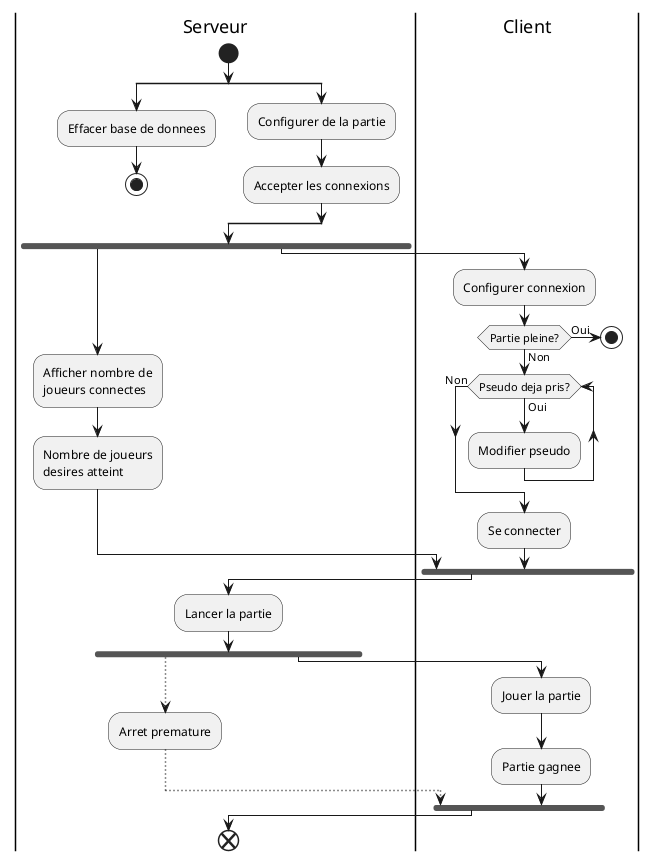@startuml
|Serveur|
start
split
:Effacer base de donnees;
stop
split again
:Configurer de la partie;
:Accepter les connexions;
end split
fork
:Afficher nombre de
joueurs connectes;
:Nombre de joueurs
desires atteint;
fork again
|Client|
:Configurer connexion;
if (Partie pleine?) then (Oui)
 stop
else (Non)
 while (Pseudo deja pris?) is (Oui)
  :Modifier pseudo;
endwhile (Non)
endif
:Se connecter;
endfork
|Serveur|
:Lancer la partie;
fork
-[dotted]->
:Arret premature;
-[dotted]->
fork again
|Client|
:Jouer la partie;
:Partie gagnee;
endfork
|Serveur|
end
@enduml
